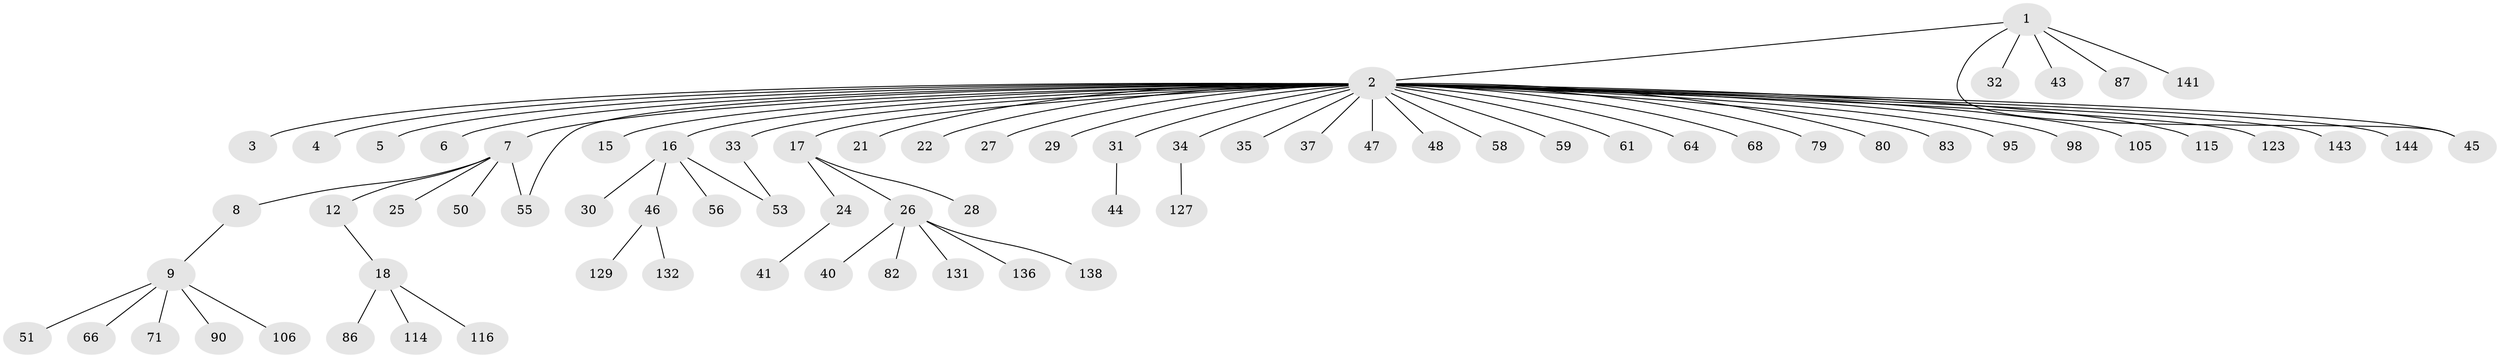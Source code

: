 // original degree distribution, {6: 0.02040816326530612, 37: 0.006802721088435374, 1: 0.7006802721088435, 22: 0.006802721088435374, 2: 0.14285714285714285, 3: 0.05442176870748299, 7: 0.006802721088435374, 5: 0.034013605442176874, 8: 0.006802721088435374, 4: 0.02040816326530612}
// Generated by graph-tools (version 1.1) at 2025/18/03/04/25 18:18:16]
// undirected, 73 vertices, 75 edges
graph export_dot {
graph [start="1"]
  node [color=gray90,style=filled];
  1;
  2;
  3;
  4;
  5;
  6;
  7 [super="+10+14+130+122+65+145+63+118+72+134+128+13+38+11+52+19"];
  8;
  9;
  12;
  15;
  16 [super="+20"];
  17 [super="+57+110+124"];
  18 [super="+23"];
  21;
  22;
  24 [super="+91+108"];
  25 [super="+139+142"];
  26;
  27;
  28;
  29;
  30;
  31;
  32 [super="+85+111"];
  33 [super="+125+49"];
  34 [super="+36+107+102+42"];
  35;
  37;
  40 [super="+69"];
  41;
  43 [super="+93"];
  44;
  45 [super="+89+75"];
  46;
  47 [super="+54"];
  48;
  50;
  51 [super="+113"];
  53 [super="+84+100"];
  55 [super="+74+70+137"];
  56 [super="+62"];
  58;
  59;
  61 [super="+78"];
  64;
  66 [super="+120"];
  68;
  71 [super="+133"];
  79;
  80 [super="+119"];
  82;
  83;
  86;
  87;
  90;
  95;
  98 [super="+101"];
  105;
  106;
  114;
  115;
  116;
  123;
  127;
  129;
  131;
  132;
  136;
  138;
  141;
  143;
  144;
  1 -- 2;
  1 -- 32;
  1 -- 43;
  1 -- 45;
  1 -- 87;
  1 -- 141;
  2 -- 3;
  2 -- 4;
  2 -- 5;
  2 -- 6;
  2 -- 7;
  2 -- 15;
  2 -- 16;
  2 -- 17;
  2 -- 21;
  2 -- 22;
  2 -- 27;
  2 -- 29;
  2 -- 31;
  2 -- 33;
  2 -- 34;
  2 -- 35;
  2 -- 37;
  2 -- 47;
  2 -- 48;
  2 -- 55;
  2 -- 58;
  2 -- 59;
  2 -- 61;
  2 -- 64;
  2 -- 68;
  2 -- 79;
  2 -- 80;
  2 -- 83;
  2 -- 95;
  2 -- 98;
  2 -- 105;
  2 -- 115;
  2 -- 123;
  2 -- 143;
  2 -- 144;
  2 -- 45;
  7 -- 8;
  7 -- 12;
  7 -- 25;
  7 -- 50;
  7 -- 55;
  8 -- 9;
  9 -- 51;
  9 -- 66;
  9 -- 71;
  9 -- 90;
  9 -- 106;
  12 -- 18;
  16 -- 46;
  16 -- 56;
  16 -- 53;
  16 -- 30;
  17 -- 24;
  17 -- 26;
  17 -- 28;
  18 -- 86;
  18 -- 114;
  18 -- 116;
  24 -- 41;
  26 -- 40;
  26 -- 82;
  26 -- 131;
  26 -- 136;
  26 -- 138;
  31 -- 44;
  33 -- 53;
  34 -- 127;
  46 -- 129;
  46 -- 132;
}

